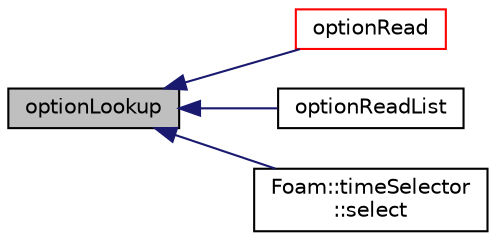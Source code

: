 digraph "optionLookup"
{
  bgcolor="transparent";
  edge [fontname="Helvetica",fontsize="10",labelfontname="Helvetica",labelfontsize="10"];
  node [fontname="Helvetica",fontsize="10",shape=record];
  rankdir="LR";
  Node1 [label="optionLookup",height=0.2,width=0.4,color="black", fillcolor="grey75", style="filled", fontcolor="black"];
  Node1 -> Node2 [dir="back",color="midnightblue",fontsize="10",style="solid",fontname="Helvetica"];
  Node2 [label="optionRead",height=0.2,width=0.4,color="red",URL="$a00067.html#a0b52bef692530b2a2931484eead484b9",tooltip="Read a value from the named option. "];
  Node1 -> Node3 [dir="back",color="midnightblue",fontsize="10",style="solid",fontname="Helvetica"];
  Node3 [label="optionReadList",height=0.2,width=0.4,color="black",URL="$a00067.html#af6e6cdeeb0356e45515be77956696d8c",tooltip="Read a List of values from the named option. "];
  Node1 -> Node4 [dir="back",color="midnightblue",fontsize="10",style="solid",fontname="Helvetica"];
  Node4 [label="Foam::timeSelector\l::select",height=0.2,width=0.4,color="black",URL="$a02688.html#a6f2644c0b78fb12db15d8ac6a33f60ef",tooltip="Return the set of times selected based on the argList options. "];
}
